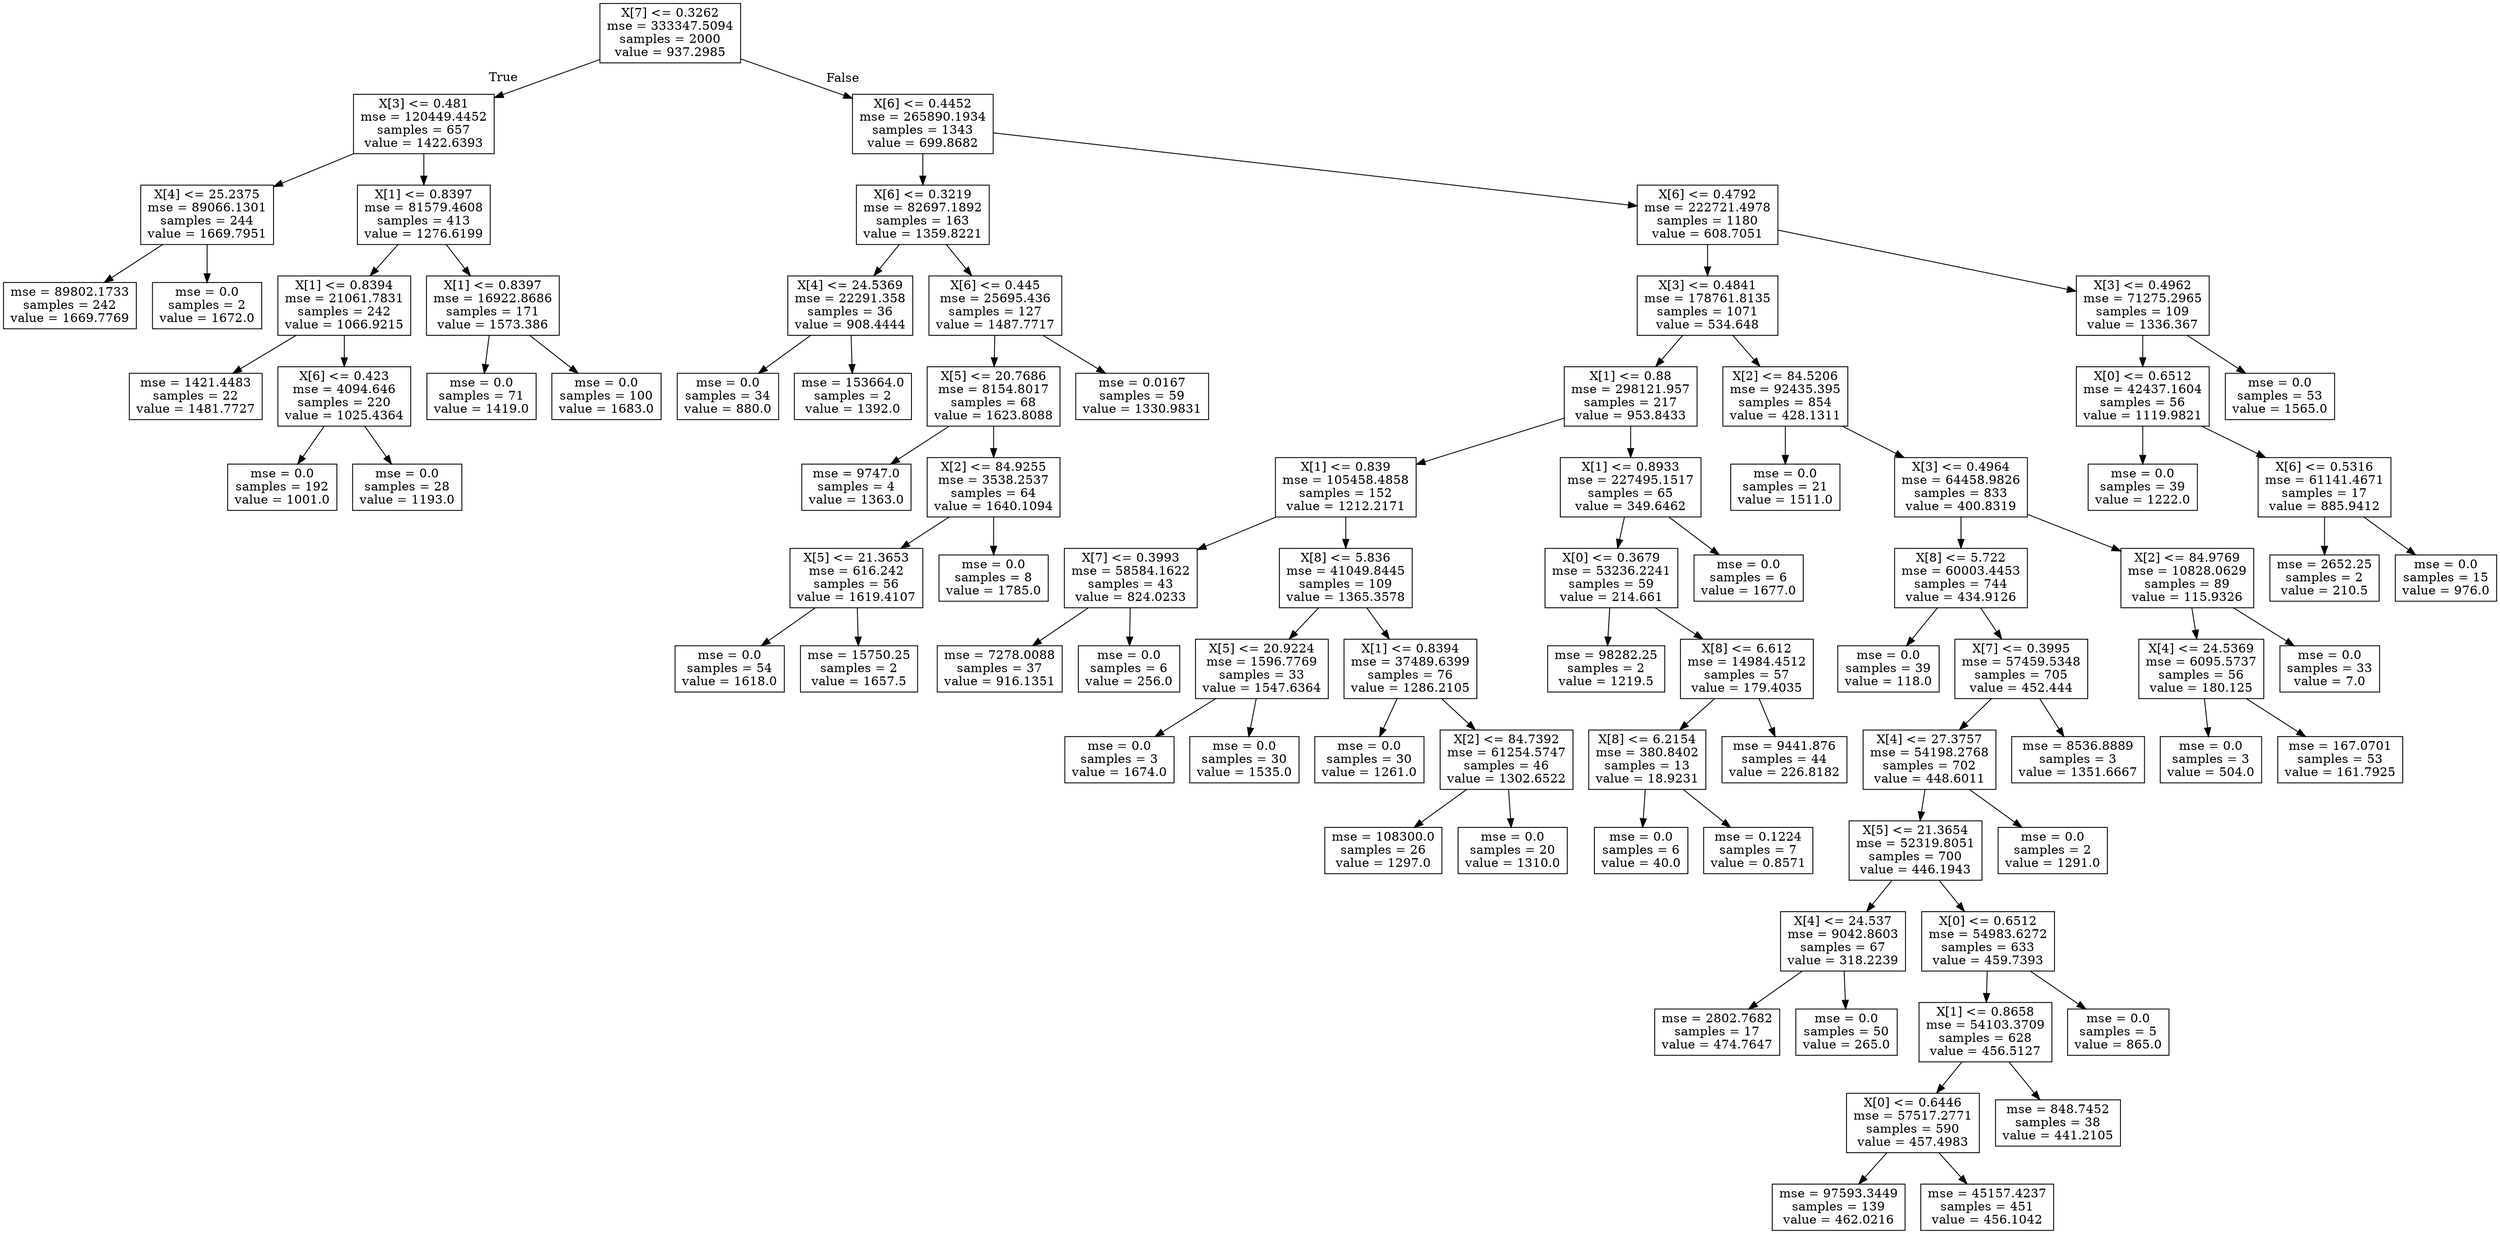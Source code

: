 digraph Tree {
node [shape=box] ;
0 [label="X[7] <= 0.3262\nmse = 333347.5094\nsamples = 2000\nvalue = 937.2985"] ;
1 [label="X[3] <= 0.481\nmse = 120449.4452\nsamples = 657\nvalue = 1422.6393"] ;
0 -> 1 [labeldistance=2.5, labelangle=45, headlabel="True"] ;
2 [label="X[4] <= 25.2375\nmse = 89066.1301\nsamples = 244\nvalue = 1669.7951"] ;
1 -> 2 ;
3 [label="mse = 89802.1733\nsamples = 242\nvalue = 1669.7769"] ;
2 -> 3 ;
4 [label="mse = 0.0\nsamples = 2\nvalue = 1672.0"] ;
2 -> 4 ;
5 [label="X[1] <= 0.8397\nmse = 81579.4608\nsamples = 413\nvalue = 1276.6199"] ;
1 -> 5 ;
6 [label="X[1] <= 0.8394\nmse = 21061.7831\nsamples = 242\nvalue = 1066.9215"] ;
5 -> 6 ;
7 [label="mse = 1421.4483\nsamples = 22\nvalue = 1481.7727"] ;
6 -> 7 ;
8 [label="X[6] <= 0.423\nmse = 4094.646\nsamples = 220\nvalue = 1025.4364"] ;
6 -> 8 ;
9 [label="mse = 0.0\nsamples = 192\nvalue = 1001.0"] ;
8 -> 9 ;
10 [label="mse = 0.0\nsamples = 28\nvalue = 1193.0"] ;
8 -> 10 ;
11 [label="X[1] <= 0.8397\nmse = 16922.8686\nsamples = 171\nvalue = 1573.386"] ;
5 -> 11 ;
12 [label="mse = 0.0\nsamples = 71\nvalue = 1419.0"] ;
11 -> 12 ;
13 [label="mse = 0.0\nsamples = 100\nvalue = 1683.0"] ;
11 -> 13 ;
14 [label="X[6] <= 0.4452\nmse = 265890.1934\nsamples = 1343\nvalue = 699.8682"] ;
0 -> 14 [labeldistance=2.5, labelangle=-45, headlabel="False"] ;
15 [label="X[6] <= 0.3219\nmse = 82697.1892\nsamples = 163\nvalue = 1359.8221"] ;
14 -> 15 ;
16 [label="X[4] <= 24.5369\nmse = 22291.358\nsamples = 36\nvalue = 908.4444"] ;
15 -> 16 ;
17 [label="mse = 0.0\nsamples = 34\nvalue = 880.0"] ;
16 -> 17 ;
18 [label="mse = 153664.0\nsamples = 2\nvalue = 1392.0"] ;
16 -> 18 ;
19 [label="X[6] <= 0.445\nmse = 25695.436\nsamples = 127\nvalue = 1487.7717"] ;
15 -> 19 ;
20 [label="X[5] <= 20.7686\nmse = 8154.8017\nsamples = 68\nvalue = 1623.8088"] ;
19 -> 20 ;
21 [label="mse = 9747.0\nsamples = 4\nvalue = 1363.0"] ;
20 -> 21 ;
22 [label="X[2] <= 84.9255\nmse = 3538.2537\nsamples = 64\nvalue = 1640.1094"] ;
20 -> 22 ;
23 [label="X[5] <= 21.3653\nmse = 616.242\nsamples = 56\nvalue = 1619.4107"] ;
22 -> 23 ;
24 [label="mse = 0.0\nsamples = 54\nvalue = 1618.0"] ;
23 -> 24 ;
25 [label="mse = 15750.25\nsamples = 2\nvalue = 1657.5"] ;
23 -> 25 ;
26 [label="mse = 0.0\nsamples = 8\nvalue = 1785.0"] ;
22 -> 26 ;
27 [label="mse = 0.0167\nsamples = 59\nvalue = 1330.9831"] ;
19 -> 27 ;
28 [label="X[6] <= 0.4792\nmse = 222721.4978\nsamples = 1180\nvalue = 608.7051"] ;
14 -> 28 ;
29 [label="X[3] <= 0.4841\nmse = 178761.8135\nsamples = 1071\nvalue = 534.648"] ;
28 -> 29 ;
30 [label="X[1] <= 0.88\nmse = 298121.957\nsamples = 217\nvalue = 953.8433"] ;
29 -> 30 ;
31 [label="X[1] <= 0.839\nmse = 105458.4858\nsamples = 152\nvalue = 1212.2171"] ;
30 -> 31 ;
32 [label="X[7] <= 0.3993\nmse = 58584.1622\nsamples = 43\nvalue = 824.0233"] ;
31 -> 32 ;
33 [label="mse = 7278.0088\nsamples = 37\nvalue = 916.1351"] ;
32 -> 33 ;
34 [label="mse = 0.0\nsamples = 6\nvalue = 256.0"] ;
32 -> 34 ;
35 [label="X[8] <= 5.836\nmse = 41049.8445\nsamples = 109\nvalue = 1365.3578"] ;
31 -> 35 ;
36 [label="X[5] <= 20.9224\nmse = 1596.7769\nsamples = 33\nvalue = 1547.6364"] ;
35 -> 36 ;
37 [label="mse = 0.0\nsamples = 3\nvalue = 1674.0"] ;
36 -> 37 ;
38 [label="mse = 0.0\nsamples = 30\nvalue = 1535.0"] ;
36 -> 38 ;
39 [label="X[1] <= 0.8394\nmse = 37489.6399\nsamples = 76\nvalue = 1286.2105"] ;
35 -> 39 ;
40 [label="mse = 0.0\nsamples = 30\nvalue = 1261.0"] ;
39 -> 40 ;
41 [label="X[2] <= 84.7392\nmse = 61254.5747\nsamples = 46\nvalue = 1302.6522"] ;
39 -> 41 ;
42 [label="mse = 108300.0\nsamples = 26\nvalue = 1297.0"] ;
41 -> 42 ;
43 [label="mse = 0.0\nsamples = 20\nvalue = 1310.0"] ;
41 -> 43 ;
44 [label="X[1] <= 0.8933\nmse = 227495.1517\nsamples = 65\nvalue = 349.6462"] ;
30 -> 44 ;
45 [label="X[0] <= 0.3679\nmse = 53236.2241\nsamples = 59\nvalue = 214.661"] ;
44 -> 45 ;
46 [label="mse = 98282.25\nsamples = 2\nvalue = 1219.5"] ;
45 -> 46 ;
47 [label="X[8] <= 6.612\nmse = 14984.4512\nsamples = 57\nvalue = 179.4035"] ;
45 -> 47 ;
48 [label="X[8] <= 6.2154\nmse = 380.8402\nsamples = 13\nvalue = 18.9231"] ;
47 -> 48 ;
49 [label="mse = 0.0\nsamples = 6\nvalue = 40.0"] ;
48 -> 49 ;
50 [label="mse = 0.1224\nsamples = 7\nvalue = 0.8571"] ;
48 -> 50 ;
51 [label="mse = 9441.876\nsamples = 44\nvalue = 226.8182"] ;
47 -> 51 ;
52 [label="mse = 0.0\nsamples = 6\nvalue = 1677.0"] ;
44 -> 52 ;
53 [label="X[2] <= 84.5206\nmse = 92435.395\nsamples = 854\nvalue = 428.1311"] ;
29 -> 53 ;
54 [label="mse = 0.0\nsamples = 21\nvalue = 1511.0"] ;
53 -> 54 ;
55 [label="X[3] <= 0.4964\nmse = 64458.9826\nsamples = 833\nvalue = 400.8319"] ;
53 -> 55 ;
56 [label="X[8] <= 5.722\nmse = 60003.4453\nsamples = 744\nvalue = 434.9126"] ;
55 -> 56 ;
57 [label="mse = 0.0\nsamples = 39\nvalue = 118.0"] ;
56 -> 57 ;
58 [label="X[7] <= 0.3995\nmse = 57459.5348\nsamples = 705\nvalue = 452.444"] ;
56 -> 58 ;
59 [label="X[4] <= 27.3757\nmse = 54198.2768\nsamples = 702\nvalue = 448.6011"] ;
58 -> 59 ;
60 [label="X[5] <= 21.3654\nmse = 52319.8051\nsamples = 700\nvalue = 446.1943"] ;
59 -> 60 ;
61 [label="X[4] <= 24.537\nmse = 9042.8603\nsamples = 67\nvalue = 318.2239"] ;
60 -> 61 ;
62 [label="mse = 2802.7682\nsamples = 17\nvalue = 474.7647"] ;
61 -> 62 ;
63 [label="mse = 0.0\nsamples = 50\nvalue = 265.0"] ;
61 -> 63 ;
64 [label="X[0] <= 0.6512\nmse = 54983.6272\nsamples = 633\nvalue = 459.7393"] ;
60 -> 64 ;
65 [label="X[1] <= 0.8658\nmse = 54103.3709\nsamples = 628\nvalue = 456.5127"] ;
64 -> 65 ;
66 [label="X[0] <= 0.6446\nmse = 57517.2771\nsamples = 590\nvalue = 457.4983"] ;
65 -> 66 ;
67 [label="mse = 97593.3449\nsamples = 139\nvalue = 462.0216"] ;
66 -> 67 ;
68 [label="mse = 45157.4237\nsamples = 451\nvalue = 456.1042"] ;
66 -> 68 ;
69 [label="mse = 848.7452\nsamples = 38\nvalue = 441.2105"] ;
65 -> 69 ;
70 [label="mse = 0.0\nsamples = 5\nvalue = 865.0"] ;
64 -> 70 ;
71 [label="mse = 0.0\nsamples = 2\nvalue = 1291.0"] ;
59 -> 71 ;
72 [label="mse = 8536.8889\nsamples = 3\nvalue = 1351.6667"] ;
58 -> 72 ;
73 [label="X[2] <= 84.9769\nmse = 10828.0629\nsamples = 89\nvalue = 115.9326"] ;
55 -> 73 ;
74 [label="X[4] <= 24.5369\nmse = 6095.5737\nsamples = 56\nvalue = 180.125"] ;
73 -> 74 ;
75 [label="mse = 0.0\nsamples = 3\nvalue = 504.0"] ;
74 -> 75 ;
76 [label="mse = 167.0701\nsamples = 53\nvalue = 161.7925"] ;
74 -> 76 ;
77 [label="mse = 0.0\nsamples = 33\nvalue = 7.0"] ;
73 -> 77 ;
78 [label="X[3] <= 0.4962\nmse = 71275.2965\nsamples = 109\nvalue = 1336.367"] ;
28 -> 78 ;
79 [label="X[0] <= 0.6512\nmse = 42437.1604\nsamples = 56\nvalue = 1119.9821"] ;
78 -> 79 ;
80 [label="mse = 0.0\nsamples = 39\nvalue = 1222.0"] ;
79 -> 80 ;
81 [label="X[6] <= 0.5316\nmse = 61141.4671\nsamples = 17\nvalue = 885.9412"] ;
79 -> 81 ;
82 [label="mse = 2652.25\nsamples = 2\nvalue = 210.5"] ;
81 -> 82 ;
83 [label="mse = 0.0\nsamples = 15\nvalue = 976.0"] ;
81 -> 83 ;
84 [label="mse = 0.0\nsamples = 53\nvalue = 1565.0"] ;
78 -> 84 ;
}